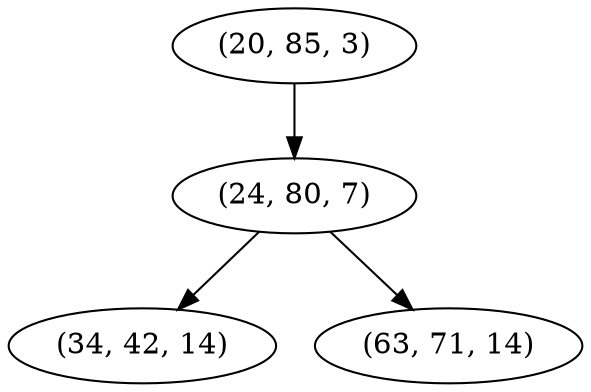 digraph tree {
    "(20, 85, 3)";
    "(24, 80, 7)";
    "(34, 42, 14)";
    "(63, 71, 14)";
    "(20, 85, 3)" -> "(24, 80, 7)";
    "(24, 80, 7)" -> "(34, 42, 14)";
    "(24, 80, 7)" -> "(63, 71, 14)";
}
